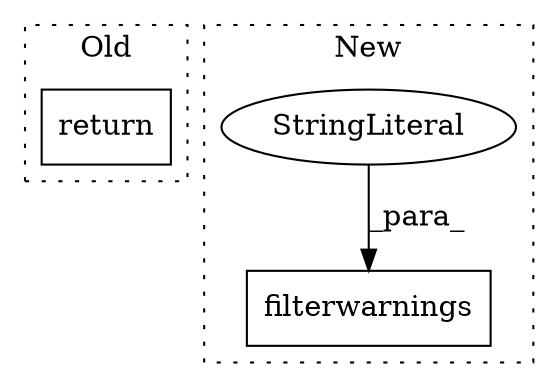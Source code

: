 digraph G {
subgraph cluster0 {
1 [label="return" a="41" s="5473" l="7" shape="box"];
label = "Old";
style="dotted";
}
subgraph cluster1 {
2 [label="filterwarnings" a="32" s="5520,5567" l="15,1" shape="box"];
3 [label="StringLiteral" a="45" s="5558" l="9" shape="ellipse"];
label = "New";
style="dotted";
}
3 -> 2 [label="_para_"];
}